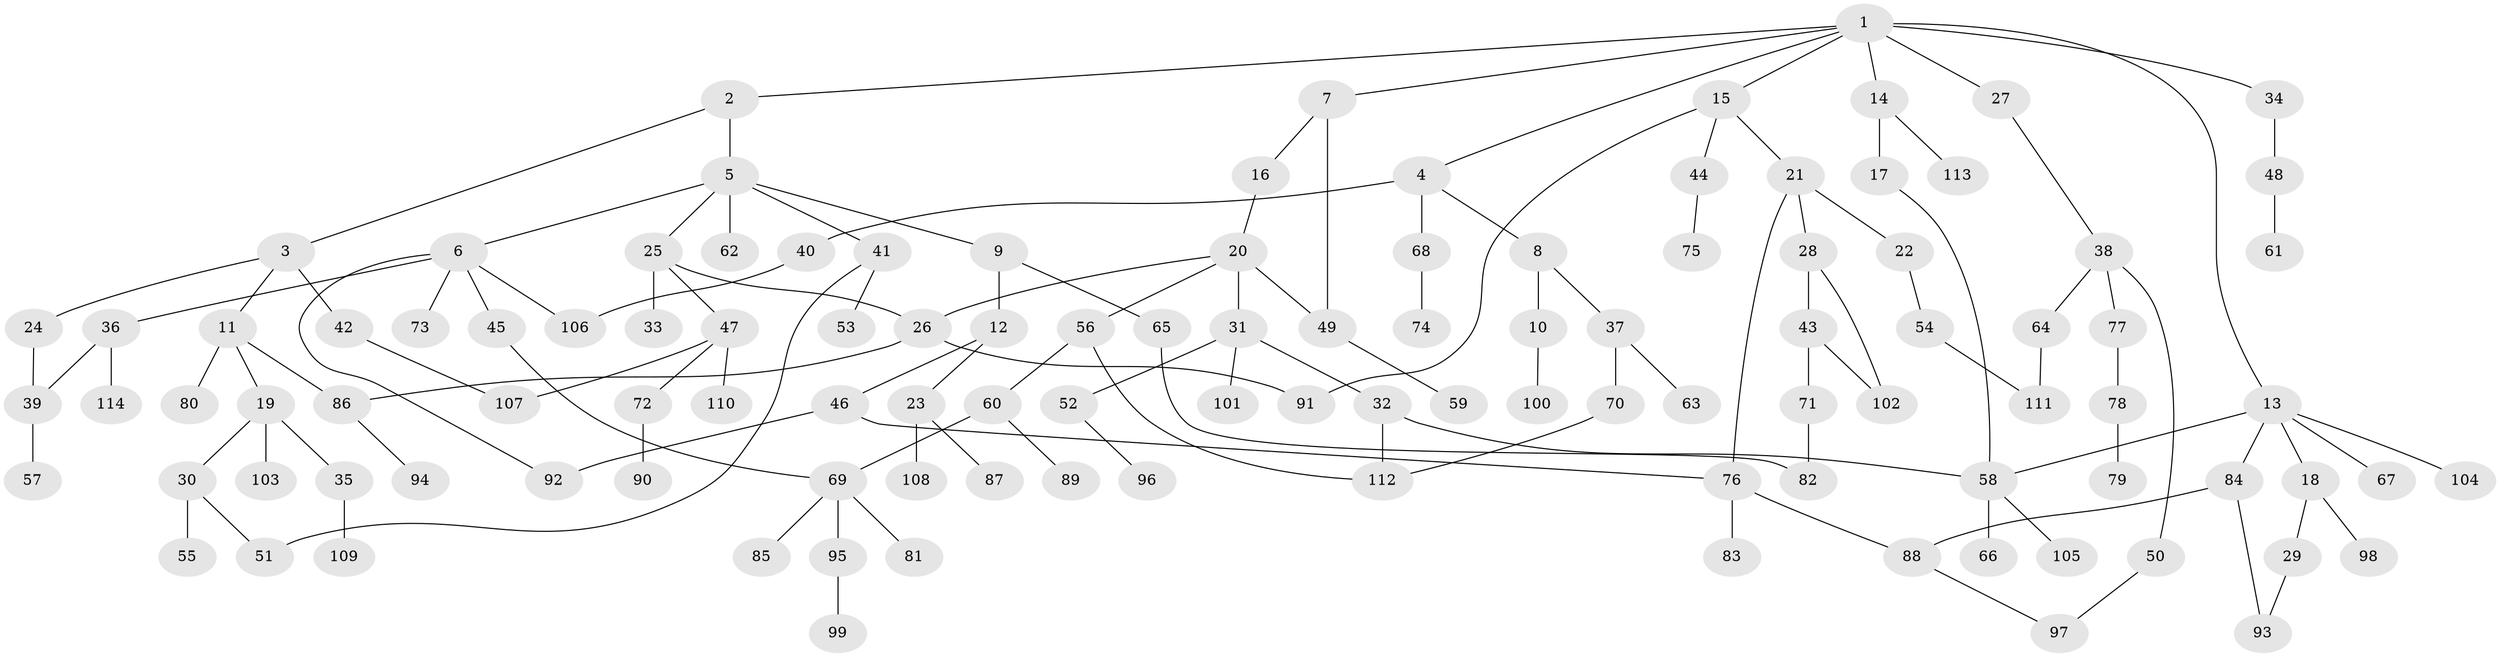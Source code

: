 // Generated by graph-tools (version 1.1) at 2025/34/03/09/25 02:34:15]
// undirected, 114 vertices, 134 edges
graph export_dot {
graph [start="1"]
  node [color=gray90,style=filled];
  1;
  2;
  3;
  4;
  5;
  6;
  7;
  8;
  9;
  10;
  11;
  12;
  13;
  14;
  15;
  16;
  17;
  18;
  19;
  20;
  21;
  22;
  23;
  24;
  25;
  26;
  27;
  28;
  29;
  30;
  31;
  32;
  33;
  34;
  35;
  36;
  37;
  38;
  39;
  40;
  41;
  42;
  43;
  44;
  45;
  46;
  47;
  48;
  49;
  50;
  51;
  52;
  53;
  54;
  55;
  56;
  57;
  58;
  59;
  60;
  61;
  62;
  63;
  64;
  65;
  66;
  67;
  68;
  69;
  70;
  71;
  72;
  73;
  74;
  75;
  76;
  77;
  78;
  79;
  80;
  81;
  82;
  83;
  84;
  85;
  86;
  87;
  88;
  89;
  90;
  91;
  92;
  93;
  94;
  95;
  96;
  97;
  98;
  99;
  100;
  101;
  102;
  103;
  104;
  105;
  106;
  107;
  108;
  109;
  110;
  111;
  112;
  113;
  114;
  1 -- 2;
  1 -- 4;
  1 -- 7;
  1 -- 13;
  1 -- 14;
  1 -- 15;
  1 -- 27;
  1 -- 34;
  2 -- 3;
  2 -- 5;
  3 -- 11;
  3 -- 24;
  3 -- 42;
  4 -- 8;
  4 -- 40;
  4 -- 68;
  5 -- 6;
  5 -- 9;
  5 -- 25;
  5 -- 41;
  5 -- 62;
  6 -- 36;
  6 -- 45;
  6 -- 73;
  6 -- 92;
  6 -- 106;
  7 -- 16;
  7 -- 49;
  8 -- 10;
  8 -- 37;
  9 -- 12;
  9 -- 65;
  10 -- 100;
  11 -- 19;
  11 -- 80;
  11 -- 86;
  12 -- 23;
  12 -- 46;
  13 -- 18;
  13 -- 67;
  13 -- 84;
  13 -- 104;
  13 -- 58;
  14 -- 17;
  14 -- 113;
  15 -- 21;
  15 -- 44;
  15 -- 91;
  16 -- 20;
  17 -- 58;
  18 -- 29;
  18 -- 98;
  19 -- 30;
  19 -- 35;
  19 -- 103;
  20 -- 26;
  20 -- 31;
  20 -- 56;
  20 -- 49;
  21 -- 22;
  21 -- 28;
  21 -- 76;
  22 -- 54;
  23 -- 87;
  23 -- 108;
  24 -- 39;
  25 -- 33;
  25 -- 47;
  25 -- 26;
  26 -- 86;
  26 -- 91;
  27 -- 38;
  28 -- 43;
  28 -- 102;
  29 -- 93;
  30 -- 51;
  30 -- 55;
  31 -- 32;
  31 -- 52;
  31 -- 101;
  32 -- 112;
  32 -- 58;
  34 -- 48;
  35 -- 109;
  36 -- 114;
  36 -- 39;
  37 -- 63;
  37 -- 70;
  38 -- 50;
  38 -- 64;
  38 -- 77;
  39 -- 57;
  40 -- 106;
  41 -- 53;
  41 -- 51;
  42 -- 107;
  43 -- 71;
  43 -- 102;
  44 -- 75;
  45 -- 69;
  46 -- 76;
  46 -- 92;
  47 -- 72;
  47 -- 107;
  47 -- 110;
  48 -- 61;
  49 -- 59;
  50 -- 97;
  52 -- 96;
  54 -- 111;
  56 -- 60;
  56 -- 112;
  58 -- 66;
  58 -- 105;
  60 -- 89;
  60 -- 69;
  64 -- 111;
  65 -- 82;
  68 -- 74;
  69 -- 81;
  69 -- 85;
  69 -- 95;
  70 -- 112;
  71 -- 82;
  72 -- 90;
  76 -- 83;
  76 -- 88;
  77 -- 78;
  78 -- 79;
  84 -- 93;
  84 -- 88;
  86 -- 94;
  88 -- 97;
  95 -- 99;
}
